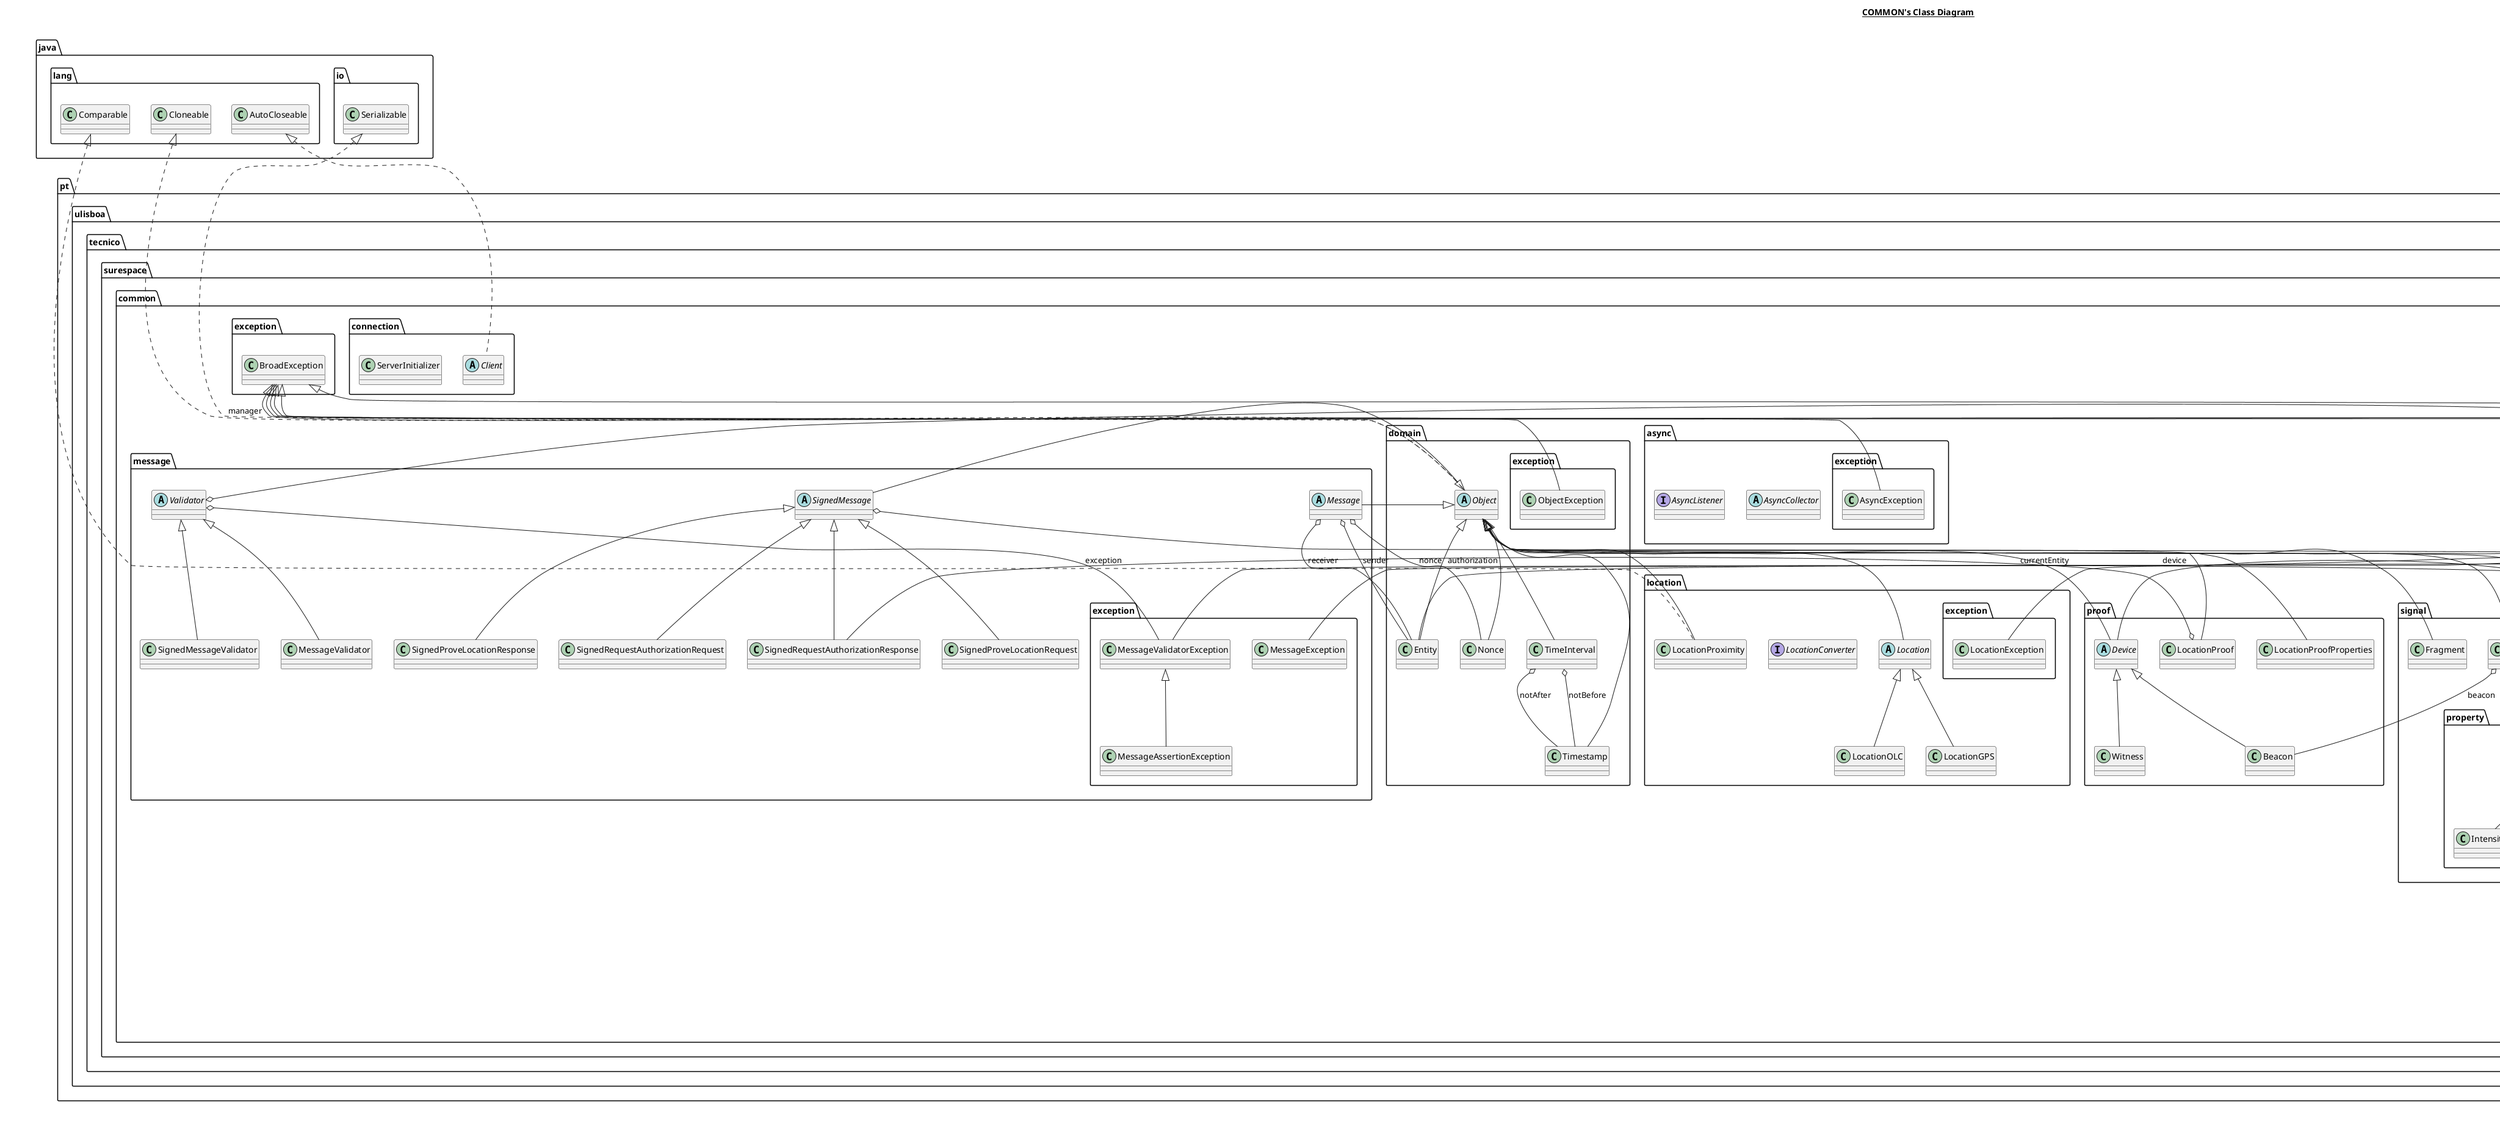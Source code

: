 @startuml

title __COMMON's Class Diagram__\n

  namespace pt.ulisboa.tecnico.surespace.common.async {
    abstract class pt.ulisboa.tecnico.surespace.common.async.AsyncCollector {
    }
  }
  

  namespace pt.ulisboa.tecnico.surespace.common.async {
    interface pt.ulisboa.tecnico.surespace.common.async.AsyncListener {
    }
  }
  

  namespace pt.ulisboa.tecnico.surespace.common.async {
    namespace exception {
      class pt.ulisboa.tecnico.surespace.common.async.exception.AsyncException {
      }
    }
  }
  

  namespace pt.ulisboa.tecnico.surespace.common.connection {
    abstract class pt.ulisboa.tecnico.surespace.common.connection.Client {
    }
  }
  

  namespace pt.ulisboa.tecnico.surespace.common.connection {
    class pt.ulisboa.tecnico.surespace.common.connection.ServerInitializer {
    }
  }
  

  namespace pt.ulisboa.tecnico.surespace.common.domain {
    class pt.ulisboa.tecnico.surespace.common.domain.Entity {
    }
  }
  

  namespace pt.ulisboa.tecnico.surespace.common.domain {
    class pt.ulisboa.tecnico.surespace.common.domain.Nonce {
    }
  }
  

  namespace pt.ulisboa.tecnico.surespace.common.domain {
    abstract class pt.ulisboa.tecnico.surespace.common.domain.Object {
    }
  }
  

  namespace pt.ulisboa.tecnico.surespace.common.domain {
    class pt.ulisboa.tecnico.surespace.common.domain.TimeInterval {
    }
  }
  

  namespace pt.ulisboa.tecnico.surespace.common.domain {
    class pt.ulisboa.tecnico.surespace.common.domain.Timestamp {
    }
  }
  

  namespace pt.ulisboa.tecnico.surespace.common.domain {
    namespace exception {
      class pt.ulisboa.tecnico.surespace.common.domain.exception.ObjectException {
      }
    }
  }
  

  namespace pt.ulisboa.tecnico.surespace.common.exception {
    class pt.ulisboa.tecnico.surespace.common.exception.BroadException {
    }
  }
  

  namespace pt.ulisboa.tecnico.surespace.common.location {
    abstract class pt.ulisboa.tecnico.surespace.common.location.Location {
    }
  }
  

  namespace pt.ulisboa.tecnico.surespace.common.location {
    interface pt.ulisboa.tecnico.surespace.common.location.LocationConverter {
    }
  }
  

  namespace pt.ulisboa.tecnico.surespace.common.location {
    class pt.ulisboa.tecnico.surespace.common.location.LocationGPS {
    }
  }
  

  namespace pt.ulisboa.tecnico.surespace.common.location {
    class pt.ulisboa.tecnico.surespace.common.location.LocationOLC {
    }
  }
  

  namespace pt.ulisboa.tecnico.surespace.common.location {
    class pt.ulisboa.tecnico.surespace.common.location.LocationProximity {
    }
  }
  

  namespace pt.ulisboa.tecnico.surespace.common.location {
    namespace exception {
      class pt.ulisboa.tecnico.surespace.common.location.exception.LocationException {
      }
    }
  }
  

  namespace pt.ulisboa.tecnico.surespace.common.manager {
    class pt.ulisboa.tecnico.surespace.common.manager.EntityManager {
    }
  }
  

  namespace pt.ulisboa.tecnico.surespace.common.manager {
    interface pt.ulisboa.tecnico.surespace.common.manager.EntityManagerInterface {
    }
  }
  

  namespace pt.ulisboa.tecnico.surespace.common.manager {
    interface pt.ulisboa.tecnico.surespace.common.manager.GlobalManagerInterface {
    }
  }
  

  namespace pt.ulisboa.tecnico.surespace.common.manager {
    abstract class pt.ulisboa.tecnico.surespace.common.manager.KeyStoreManager {
    }
  }
  

  namespace pt.ulisboa.tecnico.surespace.common.manager {
    interface pt.ulisboa.tecnico.surespace.common.manager.KeyStoreManagerInterface {
    }
  }
  

  namespace pt.ulisboa.tecnico.surespace.common.manager {
    abstract class pt.ulisboa.tecnico.surespace.common.manager.LogManager {
    }
  }
  

  namespace pt.ulisboa.tecnico.surespace.common.manager {
    interface pt.ulisboa.tecnico.surespace.common.manager.LogManagerInterface {
    }
  }
  

  namespace pt.ulisboa.tecnico.surespace.common.manager {
    interface pt.ulisboa.tecnico.surespace.common.manager.ManagerInterface {
    }
  }
  

  namespace pt.ulisboa.tecnico.surespace.common.manager {
    class pt.ulisboa.tecnico.surespace.common.manager.NonceManager {
    }
  }
  

  namespace pt.ulisboa.tecnico.surespace.common.manager {
    interface pt.ulisboa.tecnico.surespace.common.manager.NonceManagerInterface {
    }
  }
  

  namespace pt.ulisboa.tecnico.surespace.common.manager {
    class pt.ulisboa.tecnico.surespace.common.manager.PropertyManager {
    }
  }
  

  namespace pt.ulisboa.tecnico.surespace.common.manager {
    interface pt.ulisboa.tecnico.surespace.common.manager.PropertyManagerInterface {
    }
  }
  

  namespace pt.ulisboa.tecnico.surespace.common.manager {
    namespace exception {
      class pt.ulisboa.tecnico.surespace.common.manager.exception.EntityManagerException {
      }
    }
  }
  

  namespace pt.ulisboa.tecnico.surespace.common.manager {
    namespace exception {
      class pt.ulisboa.tecnico.surespace.common.manager.exception.KeyStoreManagerException {
      }
    }
  }
  

  namespace pt.ulisboa.tecnico.surespace.common.manager {
    namespace exception {
      class pt.ulisboa.tecnico.surespace.common.manager.exception.LogManagerException {
      }
    }
  }
  

  namespace pt.ulisboa.tecnico.surespace.common.manager {
    namespace exception {
      class pt.ulisboa.tecnico.surespace.common.manager.exception.ManagerException {
      }
    }
  }
  

  namespace pt.ulisboa.tecnico.surespace.common.manager {
    namespace exception {
      class pt.ulisboa.tecnico.surespace.common.manager.exception.NonceManagerException {
      }
    }
  }
  

  namespace pt.ulisboa.tecnico.surespace.common.manager {
    namespace exception {
      class pt.ulisboa.tecnico.surespace.common.manager.exception.PropertyManagerException {
      }
    }
  }
  

  namespace pt.ulisboa.tecnico.surespace.common.message {
    abstract class pt.ulisboa.tecnico.surespace.common.message.Message {
    }
  }
  

  namespace pt.ulisboa.tecnico.surespace.common.message {
    class pt.ulisboa.tecnico.surespace.common.message.MessageValidator {
    }
  }
  

  namespace pt.ulisboa.tecnico.surespace.common.message {
    abstract class pt.ulisboa.tecnico.surespace.common.message.SignedMessage {
    }
  }
  

  namespace pt.ulisboa.tecnico.surespace.common.message {
    class pt.ulisboa.tecnico.surespace.common.message.SignedMessageValidator {
    }
  }
  

  namespace pt.ulisboa.tecnico.surespace.common.message {
    class pt.ulisboa.tecnico.surespace.common.message.SignedProveLocationRequest {
    }
  }
  

  namespace pt.ulisboa.tecnico.surespace.common.message {
    class pt.ulisboa.tecnico.surespace.common.message.SignedProveLocationResponse {
    }
  }
  

  namespace pt.ulisboa.tecnico.surespace.common.message {
    class pt.ulisboa.tecnico.surespace.common.message.SignedRequestAuthorizationRequest {
    }
  }
  

  namespace pt.ulisboa.tecnico.surespace.common.message {
    class pt.ulisboa.tecnico.surespace.common.message.SignedRequestAuthorizationResponse {
    }
  }
  

  namespace pt.ulisboa.tecnico.surespace.common.message {
    abstract class pt.ulisboa.tecnico.surespace.common.message.Validator {
    }
  }
  

  namespace pt.ulisboa.tecnico.surespace.common.message {
    namespace exception {
      class pt.ulisboa.tecnico.surespace.common.message.exception.MessageAssertionException {
      }
    }
  }
  

  namespace pt.ulisboa.tecnico.surespace.common.message {
    namespace exception {
      class pt.ulisboa.tecnico.surespace.common.message.exception.MessageException {
      }
    }
  }
  

  namespace pt.ulisboa.tecnico.surespace.common.message {
    namespace exception {
      class pt.ulisboa.tecnico.surespace.common.message.exception.MessageValidatorException {
      }
    }
  }
  

  namespace pt.ulisboa.tecnico.surespace.common.proof {
    class pt.ulisboa.tecnico.surespace.common.proof.Beacon {
    }
  }
  

  namespace pt.ulisboa.tecnico.surespace.common.proof {
    abstract class pt.ulisboa.tecnico.surespace.common.proof.Device {
    }
  }
  

  namespace pt.ulisboa.tecnico.surespace.common.proof {
    class pt.ulisboa.tecnico.surespace.common.proof.LocationProof {
    }
  }
  

  namespace pt.ulisboa.tecnico.surespace.common.proof {
    class pt.ulisboa.tecnico.surespace.common.proof.LocationProofProperties {
    }
  }
  

  namespace pt.ulisboa.tecnico.surespace.common.proof {
    class pt.ulisboa.tecnico.surespace.common.proof.Witness {
    }
  }
  

  namespace pt.ulisboa.tecnico.surespace.common.signal {
    class pt.ulisboa.tecnico.surespace.common.signal.Fragment {
    }
  }
  

  namespace pt.ulisboa.tecnico.surespace.common.signal {
    class pt.ulisboa.tecnico.surespace.common.signal.Reading {
    }
  }
  

  namespace pt.ulisboa.tecnico.surespace.common.signal {
    class pt.ulisboa.tecnico.surespace.common.signal.Signal {
    }
  }
  

  namespace pt.ulisboa.tecnico.surespace.common.signal {
    namespace property {
      class pt.ulisboa.tecnico.surespace.common.signal.property.Amplitude {
      }
    }
  }
  

  namespace pt.ulisboa.tecnico.surespace.common.signal {
    namespace property {
      class pt.ulisboa.tecnico.surespace.common.signal.property.Intensity {
      }
    }
  }
  

  namespace pt.ulisboa.tecnico.surespace.common.signal {
    namespace property {
      abstract class pt.ulisboa.tecnico.surespace.common.signal.property.Property {
      }
    }
  }
  

  pt.ulisboa.tecnico.surespace.common.async.exception.AsyncException -up-|> pt.ulisboa.tecnico.surespace.common.exception.BroadException
  pt.ulisboa.tecnico.surespace.common.connection.Client .up.|> java.lang.AutoCloseable
  pt.ulisboa.tecnico.surespace.common.domain.Entity -up-|> pt.ulisboa.tecnico.surespace.common.domain.Object
  pt.ulisboa.tecnico.surespace.common.domain.Nonce -up-|> pt.ulisboa.tecnico.surespace.common.domain.Object
  pt.ulisboa.tecnico.surespace.common.domain.Object .up.|> java.io.Serializable
  pt.ulisboa.tecnico.surespace.common.domain.Object .up.|> java.lang.Cloneable
  pt.ulisboa.tecnico.surespace.common.domain.TimeInterval -up-|> pt.ulisboa.tecnico.surespace.common.domain.Object
  pt.ulisboa.tecnico.surespace.common.domain.TimeInterval o-- pt.ulisboa.tecnico.surespace.common.domain.Timestamp : notAfter
  pt.ulisboa.tecnico.surespace.common.domain.TimeInterval o-- pt.ulisboa.tecnico.surespace.common.domain.Timestamp : notBefore
  pt.ulisboa.tecnico.surespace.common.domain.Timestamp -up-|> pt.ulisboa.tecnico.surespace.common.domain.Object
  pt.ulisboa.tecnico.surespace.common.domain.exception.ObjectException -up-|> pt.ulisboa.tecnico.surespace.common.exception.BroadException
  pt.ulisboa.tecnico.surespace.common.location.Location -up-|> pt.ulisboa.tecnico.surespace.common.domain.Object
  pt.ulisboa.tecnico.surespace.common.location.LocationGPS -up-|> pt.ulisboa.tecnico.surespace.common.location.Location
  pt.ulisboa.tecnico.surespace.common.location.LocationOLC -up-|> pt.ulisboa.tecnico.surespace.common.location.Location
  pt.ulisboa.tecnico.surespace.common.location.LocationProximity .up.|> java.lang.Comparable
  pt.ulisboa.tecnico.surespace.common.location.LocationProximity -up-|> pt.ulisboa.tecnico.surespace.common.domain.Object
  pt.ulisboa.tecnico.surespace.common.location.LocationProximity o-- pt.ulisboa.tecnico.surespace.common.location.LocationProximity.ProximityCode : code
  pt.ulisboa.tecnico.surespace.common.location.exception.LocationException -up-|> pt.ulisboa.tecnico.surespace.common.exception.BroadException
  pt.ulisboa.tecnico.surespace.common.manager.EntityManager .up.|> pt.ulisboa.tecnico.surespace.common.manager.EntityManagerInterface
  pt.ulisboa.tecnico.surespace.common.manager.EntityManager o-- pt.ulisboa.tecnico.surespace.common.domain.Entity : currentEntity
  pt.ulisboa.tecnico.surespace.common.manager.EntityManager o-- pt.ulisboa.tecnico.surespace.common.manager.PropertyManagerInterface : propertyManager
  pt.ulisboa.tecnico.surespace.common.manager.KeyStoreManager .up.|> pt.ulisboa.tecnico.surespace.common.manager.KeyStoreManagerInterface
  pt.ulisboa.tecnico.surespace.common.manager.KeyStoreManager o-- pt.ulisboa.tecnico.surespace.common.manager.PropertyManagerInterface : propertyManager
  pt.ulisboa.tecnico.surespace.common.manager.LogManager .up.|> pt.ulisboa.tecnico.surespace.common.manager.LogManagerInterface
  pt.ulisboa.tecnico.surespace.common.manager.NonceManager .up.|> pt.ulisboa.tecnico.surespace.common.manager.NonceManagerInterface
  pt.ulisboa.tecnico.surespace.common.manager.PropertyManager .up.|> pt.ulisboa.tecnico.surespace.common.manager.PropertyManagerInterface
  pt.ulisboa.tecnico.surespace.common.manager.PropertyManager o-- pt.ulisboa.tecnico.surespace.common.manager.LogManagerInterface : logManager
  pt.ulisboa.tecnico.surespace.common.manager.exception.EntityManagerException -up-|> pt.ulisboa.tecnico.surespace.common.manager.exception.ManagerException
  pt.ulisboa.tecnico.surespace.common.manager.exception.KeyStoreManagerException -up-|> pt.ulisboa.tecnico.surespace.common.manager.exception.ManagerException
  pt.ulisboa.tecnico.surespace.common.manager.exception.LogManagerException -up-|> pt.ulisboa.tecnico.surespace.common.manager.exception.ManagerException
  pt.ulisboa.tecnico.surespace.common.manager.exception.ManagerException -up-|> pt.ulisboa.tecnico.surespace.common.exception.BroadException
  pt.ulisboa.tecnico.surespace.common.manager.exception.NonceManagerException -up-|> pt.ulisboa.tecnico.surespace.common.manager.exception.ManagerException
  pt.ulisboa.tecnico.surespace.common.manager.exception.PropertyManagerException -up-|> pt.ulisboa.tecnico.surespace.common.manager.exception.ManagerException
  pt.ulisboa.tecnico.surespace.common.message.Message -up-|> pt.ulisboa.tecnico.surespace.common.domain.Object
  pt.ulisboa.tecnico.surespace.common.message.Message o-- pt.ulisboa.tecnico.surespace.common.domain.Nonce : nonce
  pt.ulisboa.tecnico.surespace.common.message.Message o-- pt.ulisboa.tecnico.surespace.common.domain.Entity : receiver
  pt.ulisboa.tecnico.surespace.common.message.Message o-- pt.ulisboa.tecnico.surespace.common.domain.Entity : sender
  pt.ulisboa.tecnico.surespace.common.message.MessageValidator -up-|> pt.ulisboa.tecnico.surespace.common.message.Validator
  pt.ulisboa.tecnico.surespace.common.message.SignedMessage -up-|> pt.ulisboa.tecnico.surespace.common.domain.Object
  pt.ulisboa.tecnico.surespace.common.message.SignedMessage o-- MessageType : message
  pt.ulisboa.tecnico.surespace.common.message.SignedMessageValidator -up-|> pt.ulisboa.tecnico.surespace.common.message.Validator
  pt.ulisboa.tecnico.surespace.common.message.SignedProveLocationRequest -up-|> pt.ulisboa.tecnico.surespace.common.message.SignedMessage
  pt.ulisboa.tecnico.surespace.common.message.SignedProveLocationResponse -up-|> pt.ulisboa.tecnico.surespace.common.message.SignedMessage
  pt.ulisboa.tecnico.surespace.common.message.SignedRequestAuthorizationRequest -up-|> pt.ulisboa.tecnico.surespace.common.message.SignedMessage
  pt.ulisboa.tecnico.surespace.common.message.SignedRequestAuthorizationResponse -up-|> pt.ulisboa.tecnico.surespace.common.message.SignedMessage
  pt.ulisboa.tecnico.surespace.common.message.Validator o-- pt.ulisboa.tecnico.surespace.common.manager.GlobalManagerInterface : manager
  pt.ulisboa.tecnico.surespace.common.message.Validator o-- pt.ulisboa.tecnico.surespace.common.message.exception.MessageValidatorException : exception
  pt.ulisboa.tecnico.surespace.common.message.exception.MessageAssertionException -up-|> pt.ulisboa.tecnico.surespace.common.message.exception.MessageValidatorException
  pt.ulisboa.tecnico.surespace.common.message.exception.MessageException -up-|> pt.ulisboa.tecnico.surespace.common.exception.BroadException
  pt.ulisboa.tecnico.surespace.common.message.exception.MessageValidatorException -up-|> pt.ulisboa.tecnico.surespace.common.exception.BroadException
  pt.ulisboa.tecnico.surespace.common.proof.Beacon -up-|> pt.ulisboa.tecnico.surespace.common.proof.Device
  pt.ulisboa.tecnico.surespace.common.proof.Device -up-|> pt.ulisboa.tecnico.surespace.common.domain.Object
  pt.ulisboa.tecnico.surespace.common.proof.LocationProof -up-|> pt.ulisboa.tecnico.surespace.common.domain.Object
  pt.ulisboa.tecnico.surespace.common.proof.LocationProof o-- pt.ulisboa.tecnico.surespace.common.message.SignedRequestAuthorizationResponse : authorization
  pt.ulisboa.tecnico.surespace.common.proof.LocationProofProperties -up-|> pt.ulisboa.tecnico.surespace.common.domain.Object
  pt.ulisboa.tecnico.surespace.common.proof.Witness -up-|> pt.ulisboa.tecnico.surespace.common.proof.Device
  pt.ulisboa.tecnico.surespace.common.signal.Fragment -up-|> pt.ulisboa.tecnico.surespace.common.domain.Object
  pt.ulisboa.tecnico.surespace.common.signal.Reading -up-|> pt.ulisboa.tecnico.surespace.common.domain.Object
  pt.ulisboa.tecnico.surespace.common.signal.Reading o-- pt.ulisboa.tecnico.surespace.common.proof.Device : device
  pt.ulisboa.tecnico.surespace.common.signal.Reading o-- pt.ulisboa.tecnico.surespace.common.signal.property.Property : property
  pt.ulisboa.tecnico.surespace.common.signal.Signal -up-|> pt.ulisboa.tecnico.surespace.common.domain.Object
  pt.ulisboa.tecnico.surespace.common.signal.Signal o-- pt.ulisboa.tecnico.surespace.common.proof.Beacon : beacon
  pt.ulisboa.tecnico.surespace.common.signal.property.Amplitude -up-|> pt.ulisboa.tecnico.surespace.common.signal.property.Property
  pt.ulisboa.tecnico.surespace.common.signal.property.Intensity -up-|> pt.ulisboa.tecnico.surespace.common.signal.property.Property
  pt.ulisboa.tecnico.surespace.common.signal.property.Property -up-|> pt.ulisboa.tecnico.surespace.common.domain.Object


right footer


PlantUML diagram generated by SketchIt! (https://bitbucket.org/pmesmeur/sketch.it)
For more information about this tool, please contact philippe.mesmeur@gmail.com
endfooter

@enduml
